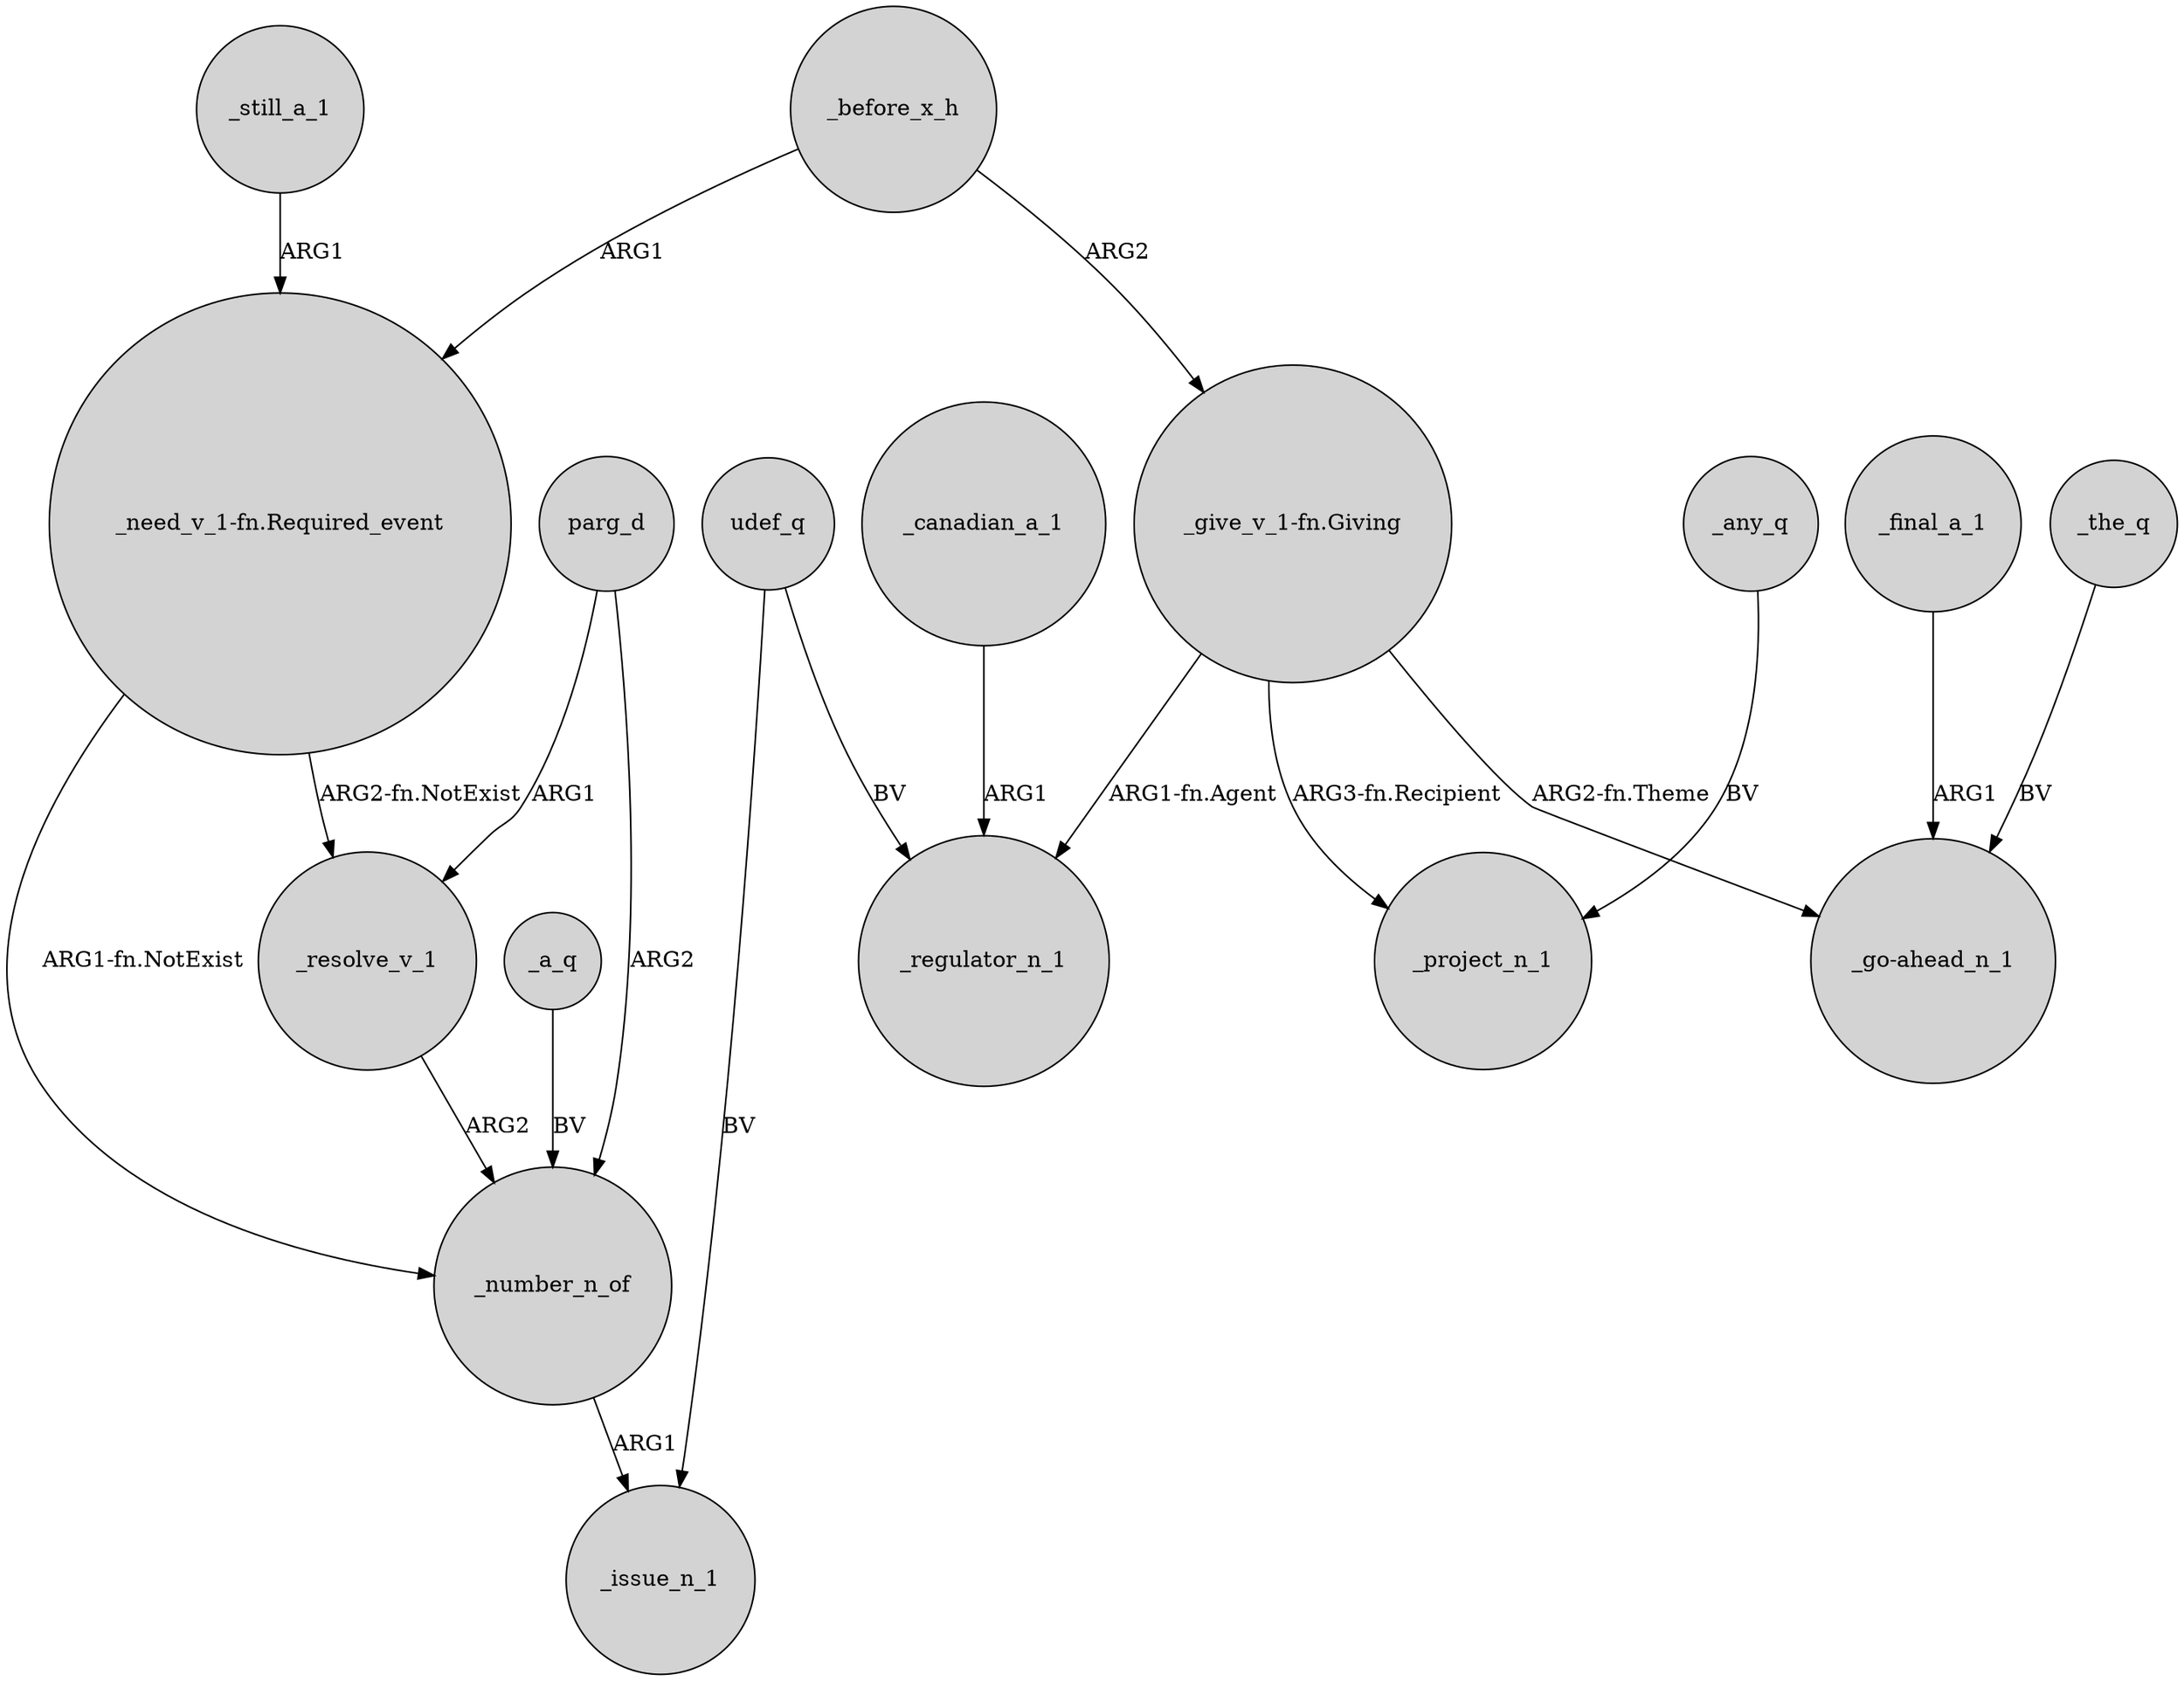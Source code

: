 digraph {
	node [shape=circle style=filled]
	_number_n_of -> _issue_n_1 [label=ARG1]
	_a_q -> _number_n_of [label=BV]
	_before_x_h -> "_need_v_1-fn.Required_event" [label=ARG1]
	"_give_v_1-fn.Giving" -> _regulator_n_1 [label="ARG1-fn.Agent"]
	_final_a_1 -> "_go-ahead_n_1" [label=ARG1]
	_any_q -> _project_n_1 [label=BV]
	"_need_v_1-fn.Required_event" -> _number_n_of [label="ARG1-fn.NotExist"]
	"_give_v_1-fn.Giving" -> "_go-ahead_n_1" [label="ARG2-fn.Theme"]
	_still_a_1 -> "_need_v_1-fn.Required_event" [label=ARG1]
	udef_q -> _issue_n_1 [label=BV]
	_resolve_v_1 -> _number_n_of [label=ARG2]
	parg_d -> _number_n_of [label=ARG2]
	_the_q -> "_go-ahead_n_1" [label=BV]
	_before_x_h -> "_give_v_1-fn.Giving" [label=ARG2]
	_canadian_a_1 -> _regulator_n_1 [label=ARG1]
	parg_d -> _resolve_v_1 [label=ARG1]
	"_give_v_1-fn.Giving" -> _project_n_1 [label="ARG3-fn.Recipient"]
	"_need_v_1-fn.Required_event" -> _resolve_v_1 [label="ARG2-fn.NotExist"]
	udef_q -> _regulator_n_1 [label=BV]
}
